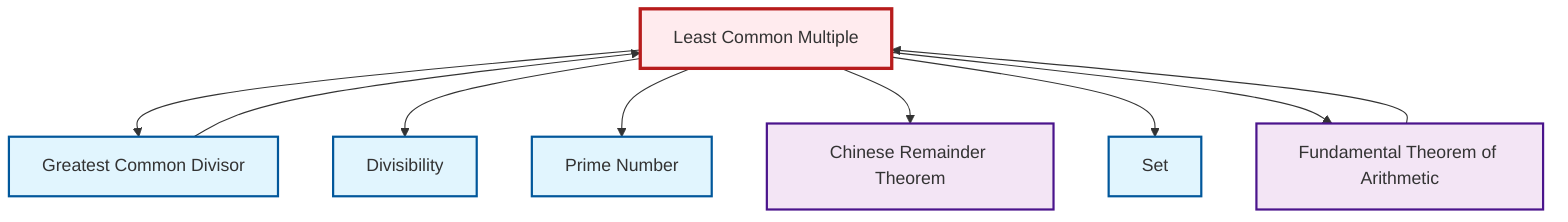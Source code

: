 graph TD
    classDef definition fill:#e1f5fe,stroke:#01579b,stroke-width:2px
    classDef theorem fill:#f3e5f5,stroke:#4a148c,stroke-width:2px
    classDef axiom fill:#fff3e0,stroke:#e65100,stroke-width:2px
    classDef example fill:#e8f5e9,stroke:#1b5e20,stroke-width:2px
    classDef current fill:#ffebee,stroke:#b71c1c,stroke-width:3px
    def-divisibility["Divisibility"]:::definition
    def-prime["Prime Number"]:::definition
    thm-chinese-remainder["Chinese Remainder Theorem"]:::theorem
    def-set["Set"]:::definition
    def-lcm["Least Common Multiple"]:::definition
    def-gcd["Greatest Common Divisor"]:::definition
    thm-fundamental-arithmetic["Fundamental Theorem of Arithmetic"]:::theorem
    def-lcm --> def-gcd
    thm-fundamental-arithmetic --> def-lcm
    def-gcd --> def-lcm
    def-lcm --> def-divisibility
    def-lcm --> def-prime
    def-lcm --> thm-chinese-remainder
    def-lcm --> def-set
    def-lcm --> thm-fundamental-arithmetic
    class def-lcm current